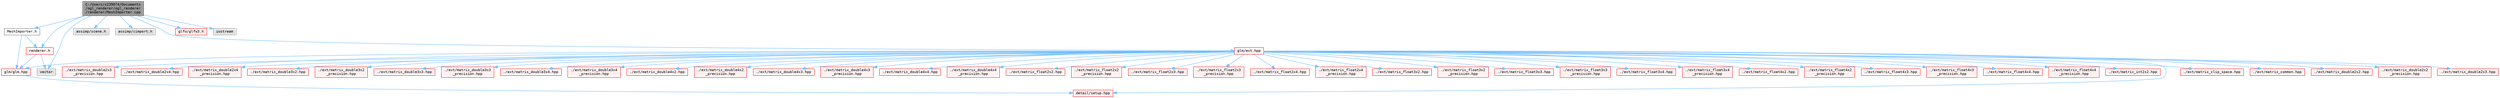 digraph "C:/Users/s239074/Documents/ogl_renderer/ogl_renderer/renderer/MeshImporter.cpp"
{
 // LATEX_PDF_SIZE
  bgcolor="transparent";
  edge [fontname=Terminal,fontsize=10,labelfontname=Helvetica,labelfontsize=10];
  node [fontname=Terminal,fontsize=10,shape=box,height=0.2,width=0.4];
  Node1 [label="C:/Users/s239074/Documents\l/ogl_renderer/ogl_renderer\l/renderer/MeshImporter.cpp",height=0.2,width=0.4,color="gray40", fillcolor="grey60", style="filled", fontcolor="black",tooltip=" "];
  Node1 -> Node2 [color="steelblue1",style="solid"];
  Node2 [label="MeshImporter.h",height=0.2,width=0.4,color="grey40", fillcolor="white", style="filled",URL="$_mesh_importer_8h.html",tooltip=" "];
  Node2 -> Node3 [color="steelblue1",style="solid"];
  Node3 [label="glm/glm.hpp",height=0.2,width=0.4,color="red", fillcolor="#FFF0F0", style="filled",URL="$glm_8hpp.html",tooltip=" "];
  Node3 -> Node6 [color="steelblue1",style="solid"];
  Node6 [label="detail/setup.hpp",height=0.2,width=0.4,color="red", fillcolor="#FFF0F0", style="filled",URL="$setup_8hpp.html",tooltip=" "];
  Node2 -> Node146 [color="steelblue1",style="solid"];
  Node146 [label="renderer.h",height=0.2,width=0.4,color="red", fillcolor="#FFF0F0", style="filled",URL="$_renderer_8h.html",tooltip=" "];
  Node146 -> Node3 [color="steelblue1",style="solid"];
  Node146 -> Node151 [color="steelblue1",style="solid"];
  Node151 [label="vector",height=0.2,width=0.4,color="grey60", fillcolor="#E0E0E0", style="filled",tooltip=" "];
  Node1 -> Node153 [color="steelblue1",style="solid"];
  Node153 [label="assimp/scene.h",height=0.2,width=0.4,color="grey60", fillcolor="#E0E0E0", style="filled",tooltip=" "];
  Node1 -> Node154 [color="steelblue1",style="solid"];
  Node154 [label="assimp/cimport.h",height=0.2,width=0.4,color="grey60", fillcolor="#E0E0E0", style="filled",tooltip=" "];
  Node1 -> Node151 [color="steelblue1",style="solid"];
  Node1 -> Node155 [color="steelblue1",style="solid"];
  Node155 [label="glm/ext.hpp",height=0.2,width=0.4,color="red", fillcolor="#FFF0F0", style="filled",URL="$ext_8hpp.html",tooltip=" "];
  Node155 -> Node6 [color="steelblue1",style="solid"];
  Node155 -> Node3 [color="steelblue1",style="solid"];
  Node155 -> Node156 [color="steelblue1",style="solid"];
  Node156 [label="./ext/matrix_clip_space.hpp",height=0.2,width=0.4,color="red", fillcolor="#FFF0F0", style="filled",URL="$matrix__clip__space_8hpp.html",tooltip=" "];
  Node155 -> Node160 [color="steelblue1",style="solid"];
  Node160 [label="./ext/matrix_common.hpp",height=0.2,width=0.4,color="red", fillcolor="#FFF0F0", style="filled",URL="$matrix__common_8hpp.html",tooltip=" "];
  Node155 -> Node58 [color="steelblue1",style="solid"];
  Node58 [label="./ext/matrix_double2x2.hpp",height=0.2,width=0.4,color="red", fillcolor="#FFF0F0", style="filled",URL="$matrix__double2x2_8hpp.html",tooltip=" "];
  Node155 -> Node132 [color="steelblue1",style="solid"];
  Node132 [label="./ext/matrix_double2x2\l_precision.hpp",height=0.2,width=0.4,color="red", fillcolor="#FFF0F0", style="filled",URL="$matrix__double2x2__precision_8hpp.html",tooltip=" "];
  Node155 -> Node63 [color="steelblue1",style="solid"];
  Node63 [label="./ext/matrix_double2x3.hpp",height=0.2,width=0.4,color="red", fillcolor="#FFF0F0", style="filled",URL="$matrix__double2x3_8hpp.html",tooltip=" "];
  Node155 -> Node66 [color="steelblue1",style="solid"];
  Node66 [label="./ext/matrix_double2x3\l_precision.hpp",height=0.2,width=0.4,color="red", fillcolor="#FFF0F0", style="filled",URL="$matrix__double2x3__precision_8hpp.html",tooltip=" "];
  Node155 -> Node70 [color="steelblue1",style="solid"];
  Node70 [label="./ext/matrix_double2x4.hpp",height=0.2,width=0.4,color="red", fillcolor="#FFF0F0", style="filled",URL="$matrix__double2x4_8hpp.html",tooltip=" "];
  Node155 -> Node73 [color="steelblue1",style="solid"];
  Node73 [label="./ext/matrix_double2x4\l_precision.hpp",height=0.2,width=0.4,color="red", fillcolor="#FFF0F0", style="filled",URL="$matrix__double2x4__precision_8hpp.html",tooltip=" "];
  Node155 -> Node77 [color="steelblue1",style="solid"];
  Node77 [label="./ext/matrix_double3x2.hpp",height=0.2,width=0.4,color="red", fillcolor="#FFF0F0", style="filled",URL="$matrix__double3x2_8hpp.html",tooltip=" "];
  Node155 -> Node80 [color="steelblue1",style="solid"];
  Node80 [label="./ext/matrix_double3x2\l_precision.hpp",height=0.2,width=0.4,color="red", fillcolor="#FFF0F0", style="filled",URL="$matrix__double3x2__precision_8hpp.html",tooltip=" "];
  Node155 -> Node84 [color="steelblue1",style="solid"];
  Node84 [label="./ext/matrix_double3x3.hpp",height=0.2,width=0.4,color="red", fillcolor="#FFF0F0", style="filled",URL="$matrix__double3x3_8hpp.html",tooltip=" "];
  Node155 -> Node87 [color="steelblue1",style="solid"];
  Node87 [label="./ext/matrix_double3x3\l_precision.hpp",height=0.2,width=0.4,color="red", fillcolor="#FFF0F0", style="filled",URL="$matrix__double3x3__precision_8hpp.html",tooltip=" "];
  Node155 -> Node91 [color="steelblue1",style="solid"];
  Node91 [label="./ext/matrix_double3x4.hpp",height=0.2,width=0.4,color="red", fillcolor="#FFF0F0", style="filled",URL="$matrix__double3x4_8hpp.html",tooltip=" "];
  Node155 -> Node94 [color="steelblue1",style="solid"];
  Node94 [label="./ext/matrix_double3x4\l_precision.hpp",height=0.2,width=0.4,color="red", fillcolor="#FFF0F0", style="filled",URL="$matrix__double3x4__precision_8hpp.html",tooltip=" "];
  Node155 -> Node98 [color="steelblue1",style="solid"];
  Node98 [label="./ext/matrix_double4x2.hpp",height=0.2,width=0.4,color="red", fillcolor="#FFF0F0", style="filled",URL="$matrix__double4x2_8hpp.html",tooltip=" "];
  Node155 -> Node101 [color="steelblue1",style="solid"];
  Node101 [label="./ext/matrix_double4x2\l_precision.hpp",height=0.2,width=0.4,color="red", fillcolor="#FFF0F0", style="filled",URL="$matrix__double4x2__precision_8hpp.html",tooltip=" "];
  Node155 -> Node105 [color="steelblue1",style="solid"];
  Node105 [label="./ext/matrix_double4x3.hpp",height=0.2,width=0.4,color="red", fillcolor="#FFF0F0", style="filled",URL="$matrix__double4x3_8hpp.html",tooltip=" "];
  Node155 -> Node108 [color="steelblue1",style="solid"];
  Node108 [label="./ext/matrix_double4x3\l_precision.hpp",height=0.2,width=0.4,color="red", fillcolor="#FFF0F0", style="filled",URL="$matrix__double4x3__precision_8hpp.html",tooltip=" "];
  Node155 -> Node112 [color="steelblue1",style="solid"];
  Node112 [label="./ext/matrix_double4x4.hpp",height=0.2,width=0.4,color="red", fillcolor="#FFF0F0", style="filled",URL="$matrix__double4x4_8hpp.html",tooltip=" "];
  Node155 -> Node115 [color="steelblue1",style="solid"];
  Node115 [label="./ext/matrix_double4x4\l_precision.hpp",height=0.2,width=0.4,color="red", fillcolor="#FFF0F0", style="filled",URL="$matrix__double4x4__precision_8hpp.html",tooltip=" "];
  Node155 -> Node133 [color="steelblue1",style="solid"];
  Node133 [label="./ext/matrix_float2x2.hpp",height=0.2,width=0.4,color="red", fillcolor="#FFF0F0", style="filled",URL="$matrix__float2x2_8hpp.html",tooltip=" "];
  Node155 -> Node134 [color="steelblue1",style="solid"];
  Node134 [label="./ext/matrix_float2x2\l_precision.hpp",height=0.2,width=0.4,color="red", fillcolor="#FFF0F0", style="filled",URL="$matrix__float2x2__precision_8hpp.html",tooltip=" "];
  Node155 -> Node67 [color="steelblue1",style="solid"];
  Node67 [label="./ext/matrix_float2x3.hpp",height=0.2,width=0.4,color="red", fillcolor="#FFF0F0", style="filled",URL="$matrix__float2x3_8hpp.html",tooltip=" "];
  Node155 -> Node68 [color="steelblue1",style="solid"];
  Node68 [label="./ext/matrix_float2x3\l_precision.hpp",height=0.2,width=0.4,color="red", fillcolor="#FFF0F0", style="filled",URL="$matrix__float2x3__precision_8hpp.html",tooltip=" "];
  Node155 -> Node74 [color="steelblue1",style="solid"];
  Node74 [label="./ext/matrix_float2x4.hpp",height=0.2,width=0.4,color="red", fillcolor="#FFF0F0", style="filled",URL="$matrix__float2x4_8hpp.html",tooltip=" "];
  Node155 -> Node75 [color="steelblue1",style="solid"];
  Node75 [label="./ext/matrix_float2x4\l_precision.hpp",height=0.2,width=0.4,color="red", fillcolor="#FFF0F0", style="filled",URL="$matrix__float2x4__precision_8hpp.html",tooltip=" "];
  Node155 -> Node81 [color="steelblue1",style="solid"];
  Node81 [label="./ext/matrix_float3x2.hpp",height=0.2,width=0.4,color="red", fillcolor="#FFF0F0", style="filled",URL="$matrix__float3x2_8hpp.html",tooltip=" "];
  Node155 -> Node82 [color="steelblue1",style="solid"];
  Node82 [label="./ext/matrix_float3x2\l_precision.hpp",height=0.2,width=0.4,color="red", fillcolor="#FFF0F0", style="filled",URL="$matrix__float3x2__precision_8hpp.html",tooltip=" "];
  Node155 -> Node88 [color="steelblue1",style="solid"];
  Node88 [label="./ext/matrix_float3x3.hpp",height=0.2,width=0.4,color="red", fillcolor="#FFF0F0", style="filled",URL="$matrix__float3x3_8hpp.html",tooltip=" "];
  Node155 -> Node89 [color="steelblue1",style="solid"];
  Node89 [label="./ext/matrix_float3x3\l_precision.hpp",height=0.2,width=0.4,color="red", fillcolor="#FFF0F0", style="filled",URL="$matrix__float3x3__precision_8hpp.html",tooltip=" "];
  Node155 -> Node95 [color="steelblue1",style="solid"];
  Node95 [label="./ext/matrix_float3x4.hpp",height=0.2,width=0.4,color="red", fillcolor="#FFF0F0", style="filled",URL="$matrix__float3x4_8hpp.html",tooltip=" "];
  Node155 -> Node96 [color="steelblue1",style="solid"];
  Node96 [label="./ext/matrix_float3x4\l_precision.hpp",height=0.2,width=0.4,color="red", fillcolor="#FFF0F0", style="filled",URL="$matrix__float3x4__precision_8hpp.html",tooltip=" "];
  Node155 -> Node102 [color="steelblue1",style="solid"];
  Node102 [label="./ext/matrix_float4x2.hpp",height=0.2,width=0.4,color="red", fillcolor="#FFF0F0", style="filled",URL="$matrix__float4x2_8hpp.html",tooltip=" "];
  Node155 -> Node103 [color="steelblue1",style="solid"];
  Node103 [label="./ext/matrix_float4x2\l_precision.hpp",height=0.2,width=0.4,color="red", fillcolor="#FFF0F0", style="filled",URL="$matrix__float4x2__precision_8hpp.html",tooltip=" "];
  Node155 -> Node109 [color="steelblue1",style="solid"];
  Node109 [label="./ext/matrix_float4x3.hpp",height=0.2,width=0.4,color="red", fillcolor="#FFF0F0", style="filled",URL="$matrix__float4x3_8hpp.html",tooltip=" "];
  Node155 -> Node110 [color="steelblue1",style="solid"];
  Node110 [label="./ext/matrix_float4x3\l_precision.hpp",height=0.2,width=0.4,color="red", fillcolor="#FFF0F0", style="filled",URL="$matrix__float4x3__precision_8hpp.html",tooltip=" "];
  Node155 -> Node116 [color="steelblue1",style="solid"];
  Node116 [label="./ext/matrix_float4x4.hpp",height=0.2,width=0.4,color="red", fillcolor="#FFF0F0", style="filled",URL="$matrix__float4x4_8hpp.html",tooltip=" "];
  Node155 -> Node117 [color="steelblue1",style="solid"];
  Node117 [label="./ext/matrix_float4x4\l_precision.hpp",height=0.2,width=0.4,color="red", fillcolor="#FFF0F0", style="filled",URL="$matrix__float4x4__precision_8hpp.html",tooltip=" "];
  Node155 -> Node163 [color="steelblue1",style="solid"];
  Node163 [label="./ext/matrix_int2x2.hpp",height=0.2,width=0.4,color="red", fillcolor="#FFF0F0", style="filled",URL="$matrix__int2x2_8hpp.html",tooltip=" "];
  Node1 -> Node146 [color="steelblue1",style="solid"];
  Node1 -> Node298 [color="steelblue1",style="solid"];
  Node298 [label="glfw/glfw3.h",height=0.2,width=0.4,color="red", fillcolor="#FFF0F0", style="filled",URL="$glfw3_8h.html",tooltip="The header of the GLFW 3 API."];
  Node1 -> Node300 [color="steelblue1",style="solid"];
  Node300 [label="iostream",height=0.2,width=0.4,color="grey60", fillcolor="#E0E0E0", style="filled",tooltip=" "];
}
